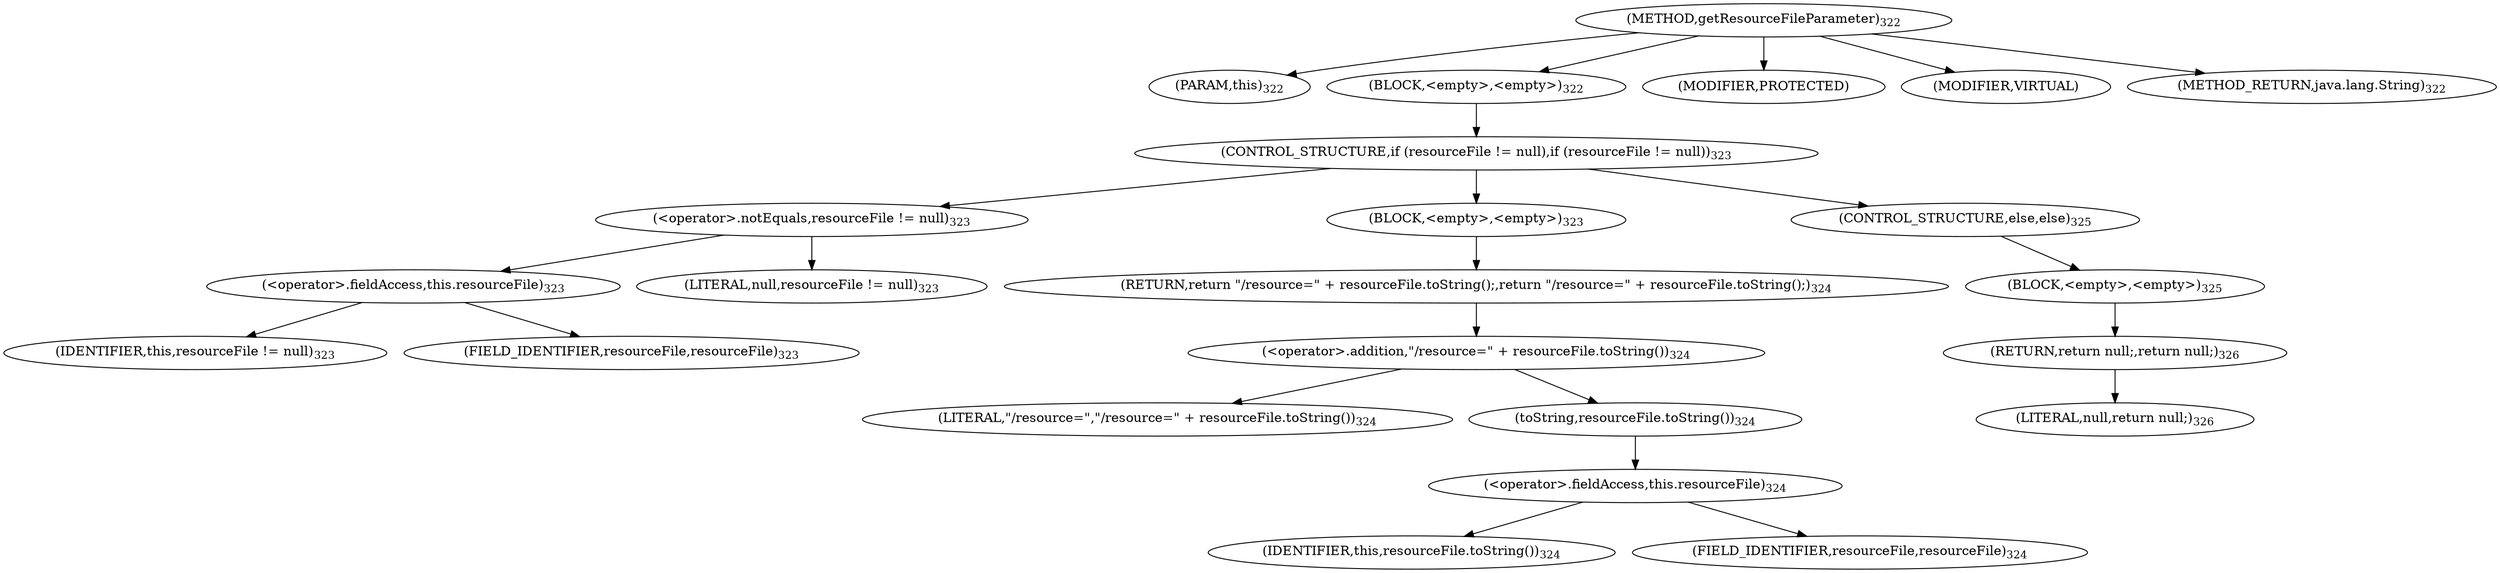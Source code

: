 digraph "getResourceFileParameter" {  
"386" [label = <(METHOD,getResourceFileParameter)<SUB>322</SUB>> ]
"387" [label = <(PARAM,this)<SUB>322</SUB>> ]
"388" [label = <(BLOCK,&lt;empty&gt;,&lt;empty&gt;)<SUB>322</SUB>> ]
"389" [label = <(CONTROL_STRUCTURE,if (resourceFile != null),if (resourceFile != null))<SUB>323</SUB>> ]
"390" [label = <(&lt;operator&gt;.notEquals,resourceFile != null)<SUB>323</SUB>> ]
"391" [label = <(&lt;operator&gt;.fieldAccess,this.resourceFile)<SUB>323</SUB>> ]
"392" [label = <(IDENTIFIER,this,resourceFile != null)<SUB>323</SUB>> ]
"393" [label = <(FIELD_IDENTIFIER,resourceFile,resourceFile)<SUB>323</SUB>> ]
"394" [label = <(LITERAL,null,resourceFile != null)<SUB>323</SUB>> ]
"395" [label = <(BLOCK,&lt;empty&gt;,&lt;empty&gt;)<SUB>323</SUB>> ]
"396" [label = <(RETURN,return &quot;/resource=&quot; + resourceFile.toString();,return &quot;/resource=&quot; + resourceFile.toString();)<SUB>324</SUB>> ]
"397" [label = <(&lt;operator&gt;.addition,&quot;/resource=&quot; + resourceFile.toString())<SUB>324</SUB>> ]
"398" [label = <(LITERAL,&quot;/resource=&quot;,&quot;/resource=&quot; + resourceFile.toString())<SUB>324</SUB>> ]
"399" [label = <(toString,resourceFile.toString())<SUB>324</SUB>> ]
"400" [label = <(&lt;operator&gt;.fieldAccess,this.resourceFile)<SUB>324</SUB>> ]
"401" [label = <(IDENTIFIER,this,resourceFile.toString())<SUB>324</SUB>> ]
"402" [label = <(FIELD_IDENTIFIER,resourceFile,resourceFile)<SUB>324</SUB>> ]
"403" [label = <(CONTROL_STRUCTURE,else,else)<SUB>325</SUB>> ]
"404" [label = <(BLOCK,&lt;empty&gt;,&lt;empty&gt;)<SUB>325</SUB>> ]
"405" [label = <(RETURN,return null;,return null;)<SUB>326</SUB>> ]
"406" [label = <(LITERAL,null,return null;)<SUB>326</SUB>> ]
"407" [label = <(MODIFIER,PROTECTED)> ]
"408" [label = <(MODIFIER,VIRTUAL)> ]
"409" [label = <(METHOD_RETURN,java.lang.String)<SUB>322</SUB>> ]
  "386" -> "387" 
  "386" -> "388" 
  "386" -> "407" 
  "386" -> "408" 
  "386" -> "409" 
  "388" -> "389" 
  "389" -> "390" 
  "389" -> "395" 
  "389" -> "403" 
  "390" -> "391" 
  "390" -> "394" 
  "391" -> "392" 
  "391" -> "393" 
  "395" -> "396" 
  "396" -> "397" 
  "397" -> "398" 
  "397" -> "399" 
  "399" -> "400" 
  "400" -> "401" 
  "400" -> "402" 
  "403" -> "404" 
  "404" -> "405" 
  "405" -> "406" 
}
